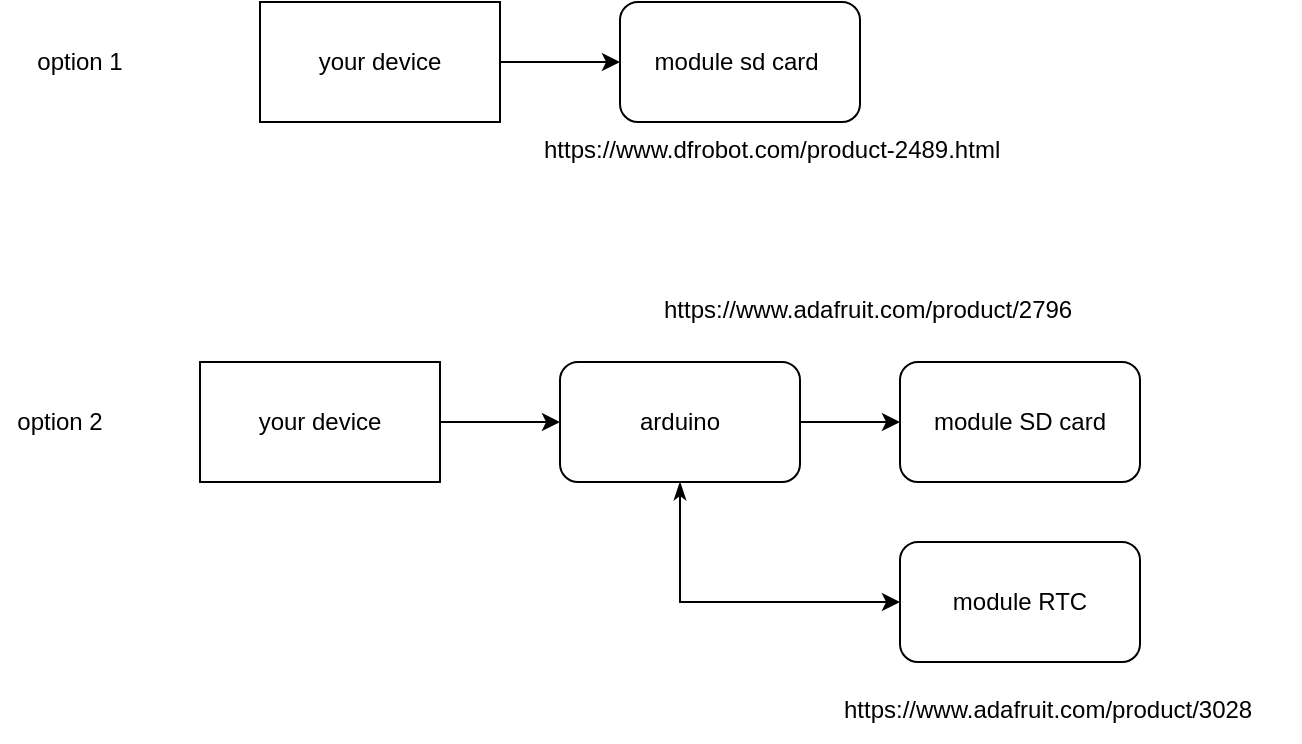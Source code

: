 <mxfile version="19.0.3" type="github">
  <diagram id="C5RBs43oDa-KdzZeNtuy" name="Page-1">
    <mxGraphModel dx="981" dy="526" grid="1" gridSize="10" guides="1" tooltips="1" connect="1" arrows="1" fold="1" page="1" pageScale="1" pageWidth="827" pageHeight="1169" math="0" shadow="0">
      <root>
        <mxCell id="WIyWlLk6GJQsqaUBKTNV-0" />
        <mxCell id="WIyWlLk6GJQsqaUBKTNV-1" parent="WIyWlLk6GJQsqaUBKTNV-0" />
        <mxCell id="OMqcRyafHwiUmpvP43Lo-2" style="edgeStyle=orthogonalEdgeStyle;rounded=0;orthogonalLoop=1;jettySize=auto;html=1;exitX=1;exitY=0.5;exitDx=0;exitDy=0;entryX=0;entryY=0.5;entryDx=0;entryDy=0;" edge="1" parent="WIyWlLk6GJQsqaUBKTNV-1" source="OMqcRyafHwiUmpvP43Lo-0" target="OMqcRyafHwiUmpvP43Lo-1">
          <mxGeometry relative="1" as="geometry" />
        </mxCell>
        <mxCell id="OMqcRyafHwiUmpvP43Lo-0" value="your device" style="rounded=0;whiteSpace=wrap;html=1;" vertex="1" parent="WIyWlLk6GJQsqaUBKTNV-1">
          <mxGeometry x="160" y="10" width="120" height="60" as="geometry" />
        </mxCell>
        <mxCell id="OMqcRyafHwiUmpvP43Lo-1" value="module sd card&amp;nbsp;" style="rounded=1;whiteSpace=wrap;html=1;" vertex="1" parent="WIyWlLk6GJQsqaUBKTNV-1">
          <mxGeometry x="340" y="10" width="120" height="60" as="geometry" />
        </mxCell>
        <mxCell id="OMqcRyafHwiUmpvP43Lo-3" value="option 1" style="text;html=1;strokeColor=none;fillColor=none;align=center;verticalAlign=middle;whiteSpace=wrap;rounded=0;" vertex="1" parent="WIyWlLk6GJQsqaUBKTNV-1">
          <mxGeometry x="40" y="25" width="60" height="30" as="geometry" />
        </mxCell>
        <mxCell id="OMqcRyafHwiUmpvP43Lo-4" value="module SD card" style="rounded=1;whiteSpace=wrap;html=1;" vertex="1" parent="WIyWlLk6GJQsqaUBKTNV-1">
          <mxGeometry x="480" y="190" width="120" height="60" as="geometry" />
        </mxCell>
        <mxCell id="OMqcRyafHwiUmpvP43Lo-6" value="option 2" style="text;html=1;strokeColor=none;fillColor=none;align=center;verticalAlign=middle;whiteSpace=wrap;rounded=0;" vertex="1" parent="WIyWlLk6GJQsqaUBKTNV-1">
          <mxGeometry x="30" y="205" width="60" height="30" as="geometry" />
        </mxCell>
        <mxCell id="OMqcRyafHwiUmpvP43Lo-7" value="your device" style="rounded=0;whiteSpace=wrap;html=1;" vertex="1" parent="WIyWlLk6GJQsqaUBKTNV-1">
          <mxGeometry x="130" y="190" width="120" height="60" as="geometry" />
        </mxCell>
        <mxCell id="OMqcRyafHwiUmpvP43Lo-11" style="edgeStyle=none;rounded=0;orthogonalLoop=1;jettySize=auto;html=1;exitX=0.5;exitY=1;exitDx=0;exitDy=0;entryX=0;entryY=0.5;entryDx=0;entryDy=0;startArrow=classicThin;startFill=1;" edge="1" parent="WIyWlLk6GJQsqaUBKTNV-1" source="OMqcRyafHwiUmpvP43Lo-8" target="OMqcRyafHwiUmpvP43Lo-10">
          <mxGeometry relative="1" as="geometry">
            <Array as="points">
              <mxPoint x="370" y="310" />
            </Array>
          </mxGeometry>
        </mxCell>
        <mxCell id="OMqcRyafHwiUmpvP43Lo-12" style="edgeStyle=none;rounded=0;orthogonalLoop=1;jettySize=auto;html=1;exitX=1;exitY=0.5;exitDx=0;exitDy=0;entryX=0;entryY=0.5;entryDx=0;entryDy=0;" edge="1" parent="WIyWlLk6GJQsqaUBKTNV-1" source="OMqcRyafHwiUmpvP43Lo-8" target="OMqcRyafHwiUmpvP43Lo-4">
          <mxGeometry relative="1" as="geometry" />
        </mxCell>
        <mxCell id="OMqcRyafHwiUmpvP43Lo-8" value="arduino" style="rounded=1;whiteSpace=wrap;html=1;" vertex="1" parent="WIyWlLk6GJQsqaUBKTNV-1">
          <mxGeometry x="310" y="190" width="120" height="60" as="geometry" />
        </mxCell>
        <mxCell id="OMqcRyafHwiUmpvP43Lo-9" value="" style="endArrow=classic;html=1;rounded=0;exitX=1;exitY=0.5;exitDx=0;exitDy=0;entryX=0;entryY=0.5;entryDx=0;entryDy=0;" edge="1" parent="WIyWlLk6GJQsqaUBKTNV-1" source="OMqcRyafHwiUmpvP43Lo-7" target="OMqcRyafHwiUmpvP43Lo-8">
          <mxGeometry width="50" height="50" relative="1" as="geometry">
            <mxPoint x="320" y="170" as="sourcePoint" />
            <mxPoint x="370" y="120" as="targetPoint" />
          </mxGeometry>
        </mxCell>
        <mxCell id="OMqcRyafHwiUmpvP43Lo-10" value="module RTC" style="rounded=1;whiteSpace=wrap;html=1;" vertex="1" parent="WIyWlLk6GJQsqaUBKTNV-1">
          <mxGeometry x="480" y="280" width="120" height="60" as="geometry" />
        </mxCell>
        <UserObject label="https://www.adafruit.com/product/2796" link="https://www.adafruit.com/product/2796" id="OMqcRyafHwiUmpvP43Lo-14">
          <mxCell style="text;whiteSpace=wrap;html=1;" vertex="1" parent="WIyWlLk6GJQsqaUBKTNV-1">
            <mxGeometry x="360" y="150" width="230" height="30" as="geometry" />
          </mxCell>
        </UserObject>
        <UserObject label="https://www.adafruit.com/product/3028" link="https://www.adafruit.com/product/3028" id="OMqcRyafHwiUmpvP43Lo-15">
          <mxCell style="text;whiteSpace=wrap;html=1;" vertex="1" parent="WIyWlLk6GJQsqaUBKTNV-1">
            <mxGeometry x="450" y="350" width="230" height="30" as="geometry" />
          </mxCell>
        </UserObject>
        <UserObject label="https://www.dfrobot.com/product-2489.html" link="https://www.dfrobot.com/product-2489.html" id="OMqcRyafHwiUmpvP43Lo-16">
          <mxCell style="text;whiteSpace=wrap;html=1;" vertex="1" parent="WIyWlLk6GJQsqaUBKTNV-1">
            <mxGeometry x="300" y="70" width="250" height="30" as="geometry" />
          </mxCell>
        </UserObject>
      </root>
    </mxGraphModel>
  </diagram>
</mxfile>
